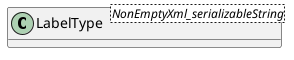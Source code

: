 @startuml
skinparam classAttributeIconSize 0
hide methods

class LabelType<NonEmptyXml_serializableString> {
}
@enduml